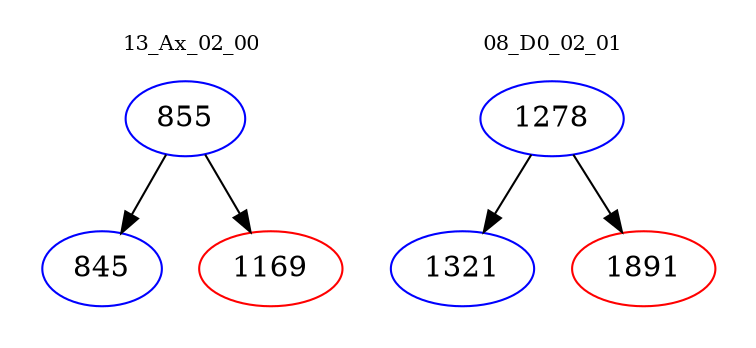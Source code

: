 digraph{
subgraph cluster_0 {
color = white
label = "13_Ax_02_00";
fontsize=10;
T0_855 [label="855", color="blue"]
T0_855 -> T0_845 [color="black"]
T0_845 [label="845", color="blue"]
T0_855 -> T0_1169 [color="black"]
T0_1169 [label="1169", color="red"]
}
subgraph cluster_1 {
color = white
label = "08_D0_02_01";
fontsize=10;
T1_1278 [label="1278", color="blue"]
T1_1278 -> T1_1321 [color="black"]
T1_1321 [label="1321", color="blue"]
T1_1278 -> T1_1891 [color="black"]
T1_1891 [label="1891", color="red"]
}
}
